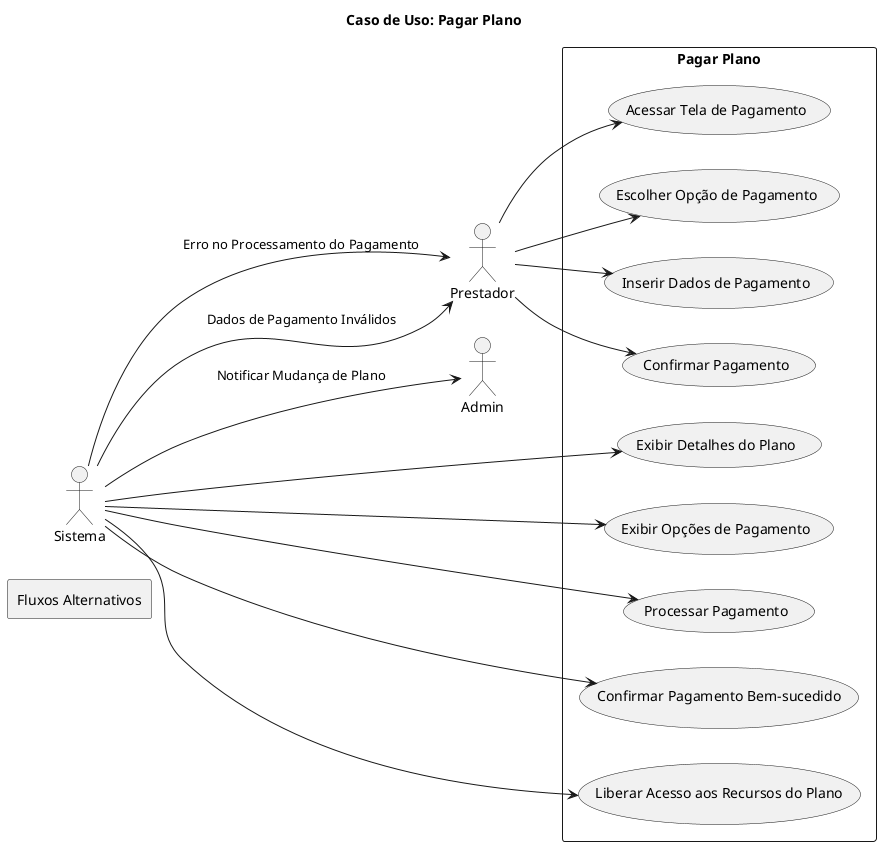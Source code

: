 @startuml Pagar Plano
title Caso de Uso: Pagar Plano
left to right direction

actor Prestador
actor Sistema
actor Admin

rectangle "Pagar Plano" {
    Prestador --> (Acessar Tela de Pagamento)
    Sistema --> (Exibir Detalhes do Plano)
    Sistema --> (Exibir Opções de Pagamento)
    Prestador --> (Escolher Opção de Pagamento)
    Prestador --> (Inserir Dados de Pagamento)
    Prestador --> (Confirmar Pagamento)
    Sistema --> (Processar Pagamento)
    Sistema --> (Confirmar Pagamento Bem-sucedido)
    Sistema --> (Liberar Acesso aos Recursos do Plano)
    Sistema --> Admin : "Notificar Mudança de Plano"
}

rectangle "Fluxos Alternativos" {
    Sistema --> Prestador : "Erro no Processamento do Pagamento"
    Sistema --> Prestador : "Dados de Pagamento Inválidos"
}
@enduml
